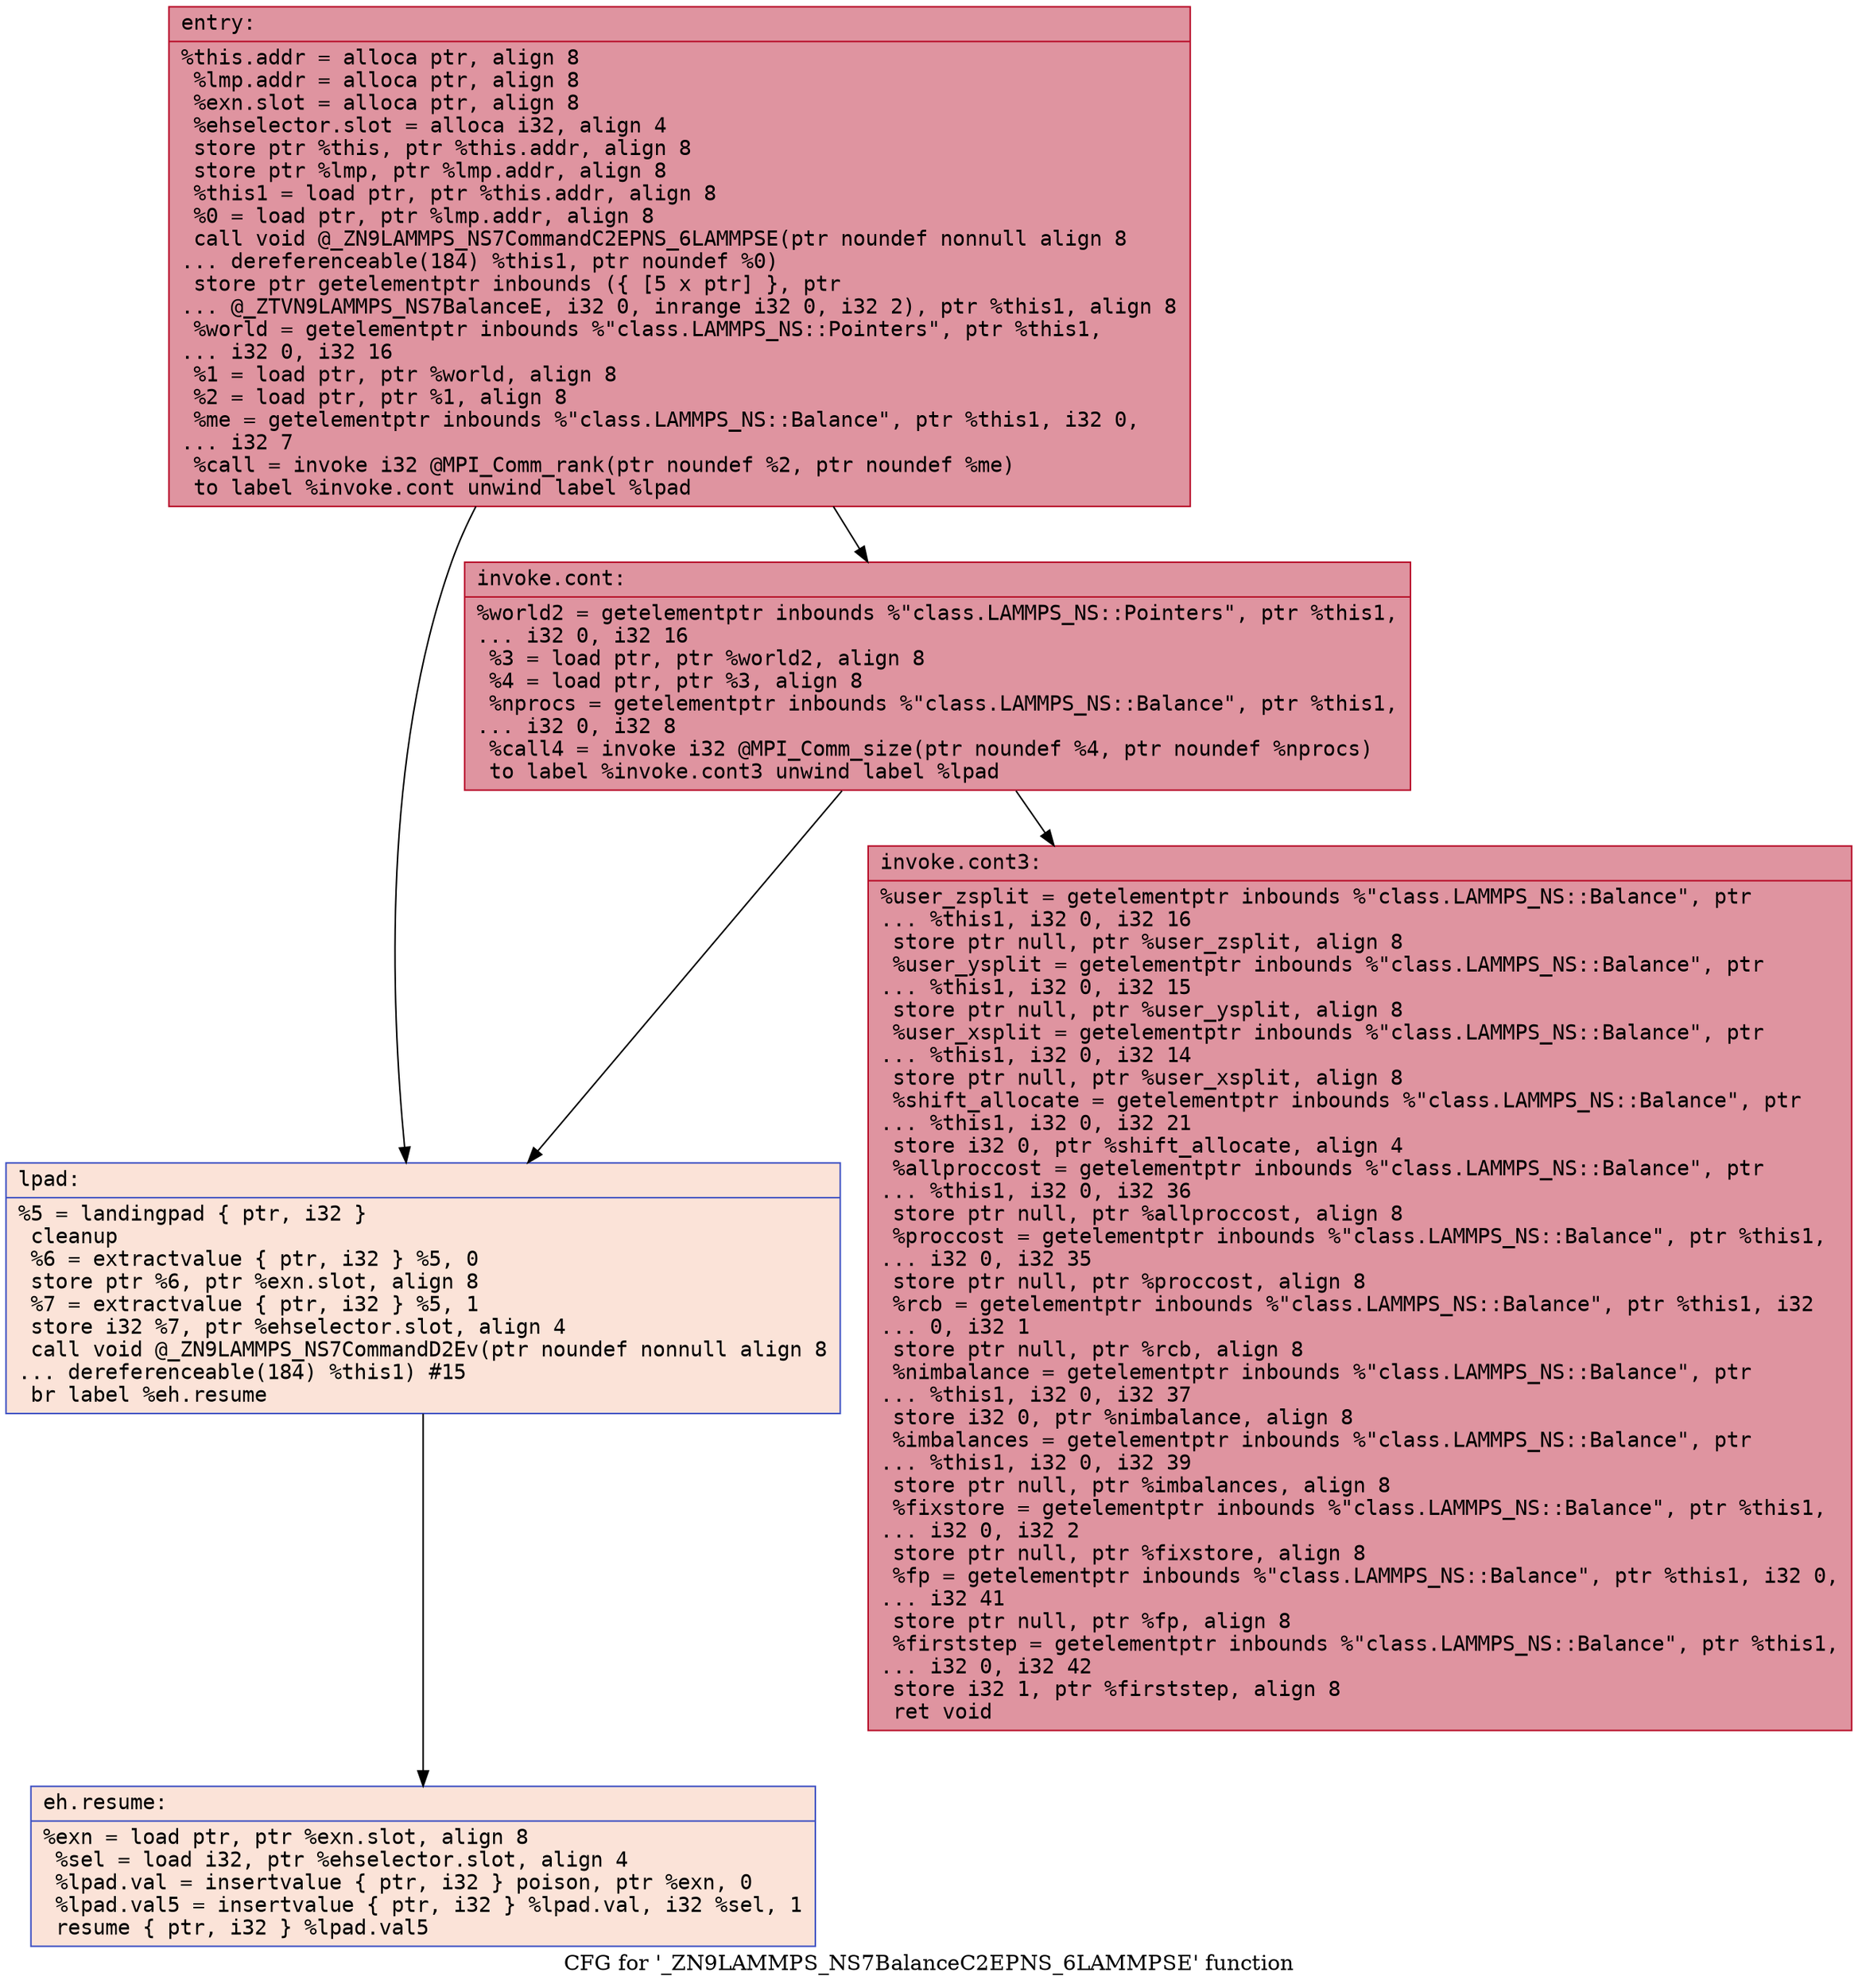 digraph "CFG for '_ZN9LAMMPS_NS7BalanceC2EPNS_6LAMMPSE' function" {
	label="CFG for '_ZN9LAMMPS_NS7BalanceC2EPNS_6LAMMPSE' function";

	Node0x560a894d4480 [shape=record,color="#b70d28ff", style=filled, fillcolor="#b70d2870" fontname="Courier",label="{entry:\l|  %this.addr = alloca ptr, align 8\l  %lmp.addr = alloca ptr, align 8\l  %exn.slot = alloca ptr, align 8\l  %ehselector.slot = alloca i32, align 4\l  store ptr %this, ptr %this.addr, align 8\l  store ptr %lmp, ptr %lmp.addr, align 8\l  %this1 = load ptr, ptr %this.addr, align 8\l  %0 = load ptr, ptr %lmp.addr, align 8\l  call void @_ZN9LAMMPS_NS7CommandC2EPNS_6LAMMPSE(ptr noundef nonnull align 8\l... dereferenceable(184) %this1, ptr noundef %0)\l  store ptr getelementptr inbounds (\{ [5 x ptr] \}, ptr\l... @_ZTVN9LAMMPS_NS7BalanceE, i32 0, inrange i32 0, i32 2), ptr %this1, align 8\l  %world = getelementptr inbounds %\"class.LAMMPS_NS::Pointers\", ptr %this1,\l... i32 0, i32 16\l  %1 = load ptr, ptr %world, align 8\l  %2 = load ptr, ptr %1, align 8\l  %me = getelementptr inbounds %\"class.LAMMPS_NS::Balance\", ptr %this1, i32 0,\l... i32 7\l  %call = invoke i32 @MPI_Comm_rank(ptr noundef %2, ptr noundef %me)\l          to label %invoke.cont unwind label %lpad\l}"];
	Node0x560a894d4480 -> Node0x560a894d5340[tooltip="entry -> invoke.cont\nProbability 100.00%" ];
	Node0x560a894d4480 -> Node0x560a894d5420[tooltip="entry -> lpad\nProbability 0.00%" ];
	Node0x560a894d5340 [shape=record,color="#b70d28ff", style=filled, fillcolor="#b70d2870" fontname="Courier",label="{invoke.cont:\l|  %world2 = getelementptr inbounds %\"class.LAMMPS_NS::Pointers\", ptr %this1,\l... i32 0, i32 16\l  %3 = load ptr, ptr %world2, align 8\l  %4 = load ptr, ptr %3, align 8\l  %nprocs = getelementptr inbounds %\"class.LAMMPS_NS::Balance\", ptr %this1,\l... i32 0, i32 8\l  %call4 = invoke i32 @MPI_Comm_size(ptr noundef %4, ptr noundef %nprocs)\l          to label %invoke.cont3 unwind label %lpad\l}"];
	Node0x560a894d5340 -> Node0x560a894d5bd0[tooltip="invoke.cont -> invoke.cont3\nProbability 100.00%" ];
	Node0x560a894d5340 -> Node0x560a894d5420[tooltip="invoke.cont -> lpad\nProbability 0.00%" ];
	Node0x560a894d5bd0 [shape=record,color="#b70d28ff", style=filled, fillcolor="#b70d2870" fontname="Courier",label="{invoke.cont3:\l|  %user_zsplit = getelementptr inbounds %\"class.LAMMPS_NS::Balance\", ptr\l... %this1, i32 0, i32 16\l  store ptr null, ptr %user_zsplit, align 8\l  %user_ysplit = getelementptr inbounds %\"class.LAMMPS_NS::Balance\", ptr\l... %this1, i32 0, i32 15\l  store ptr null, ptr %user_ysplit, align 8\l  %user_xsplit = getelementptr inbounds %\"class.LAMMPS_NS::Balance\", ptr\l... %this1, i32 0, i32 14\l  store ptr null, ptr %user_xsplit, align 8\l  %shift_allocate = getelementptr inbounds %\"class.LAMMPS_NS::Balance\", ptr\l... %this1, i32 0, i32 21\l  store i32 0, ptr %shift_allocate, align 4\l  %allproccost = getelementptr inbounds %\"class.LAMMPS_NS::Balance\", ptr\l... %this1, i32 0, i32 36\l  store ptr null, ptr %allproccost, align 8\l  %proccost = getelementptr inbounds %\"class.LAMMPS_NS::Balance\", ptr %this1,\l... i32 0, i32 35\l  store ptr null, ptr %proccost, align 8\l  %rcb = getelementptr inbounds %\"class.LAMMPS_NS::Balance\", ptr %this1, i32\l... 0, i32 1\l  store ptr null, ptr %rcb, align 8\l  %nimbalance = getelementptr inbounds %\"class.LAMMPS_NS::Balance\", ptr\l... %this1, i32 0, i32 37\l  store i32 0, ptr %nimbalance, align 8\l  %imbalances = getelementptr inbounds %\"class.LAMMPS_NS::Balance\", ptr\l... %this1, i32 0, i32 39\l  store ptr null, ptr %imbalances, align 8\l  %fixstore = getelementptr inbounds %\"class.LAMMPS_NS::Balance\", ptr %this1,\l... i32 0, i32 2\l  store ptr null, ptr %fixstore, align 8\l  %fp = getelementptr inbounds %\"class.LAMMPS_NS::Balance\", ptr %this1, i32 0,\l... i32 41\l  store ptr null, ptr %fp, align 8\l  %firststep = getelementptr inbounds %\"class.LAMMPS_NS::Balance\", ptr %this1,\l... i32 0, i32 42\l  store i32 1, ptr %firststep, align 8\l  ret void\l}"];
	Node0x560a894d5420 [shape=record,color="#3d50c3ff", style=filled, fillcolor="#f6bfa670" fontname="Courier",label="{lpad:\l|  %5 = landingpad \{ ptr, i32 \}\l          cleanup\l  %6 = extractvalue \{ ptr, i32 \} %5, 0\l  store ptr %6, ptr %exn.slot, align 8\l  %7 = extractvalue \{ ptr, i32 \} %5, 1\l  store i32 %7, ptr %ehselector.slot, align 4\l  call void @_ZN9LAMMPS_NS7CommandD2Ev(ptr noundef nonnull align 8\l... dereferenceable(184) %this1) #15\l  br label %eh.resume\l}"];
	Node0x560a894d5420 -> Node0x560a894d80e0[tooltip="lpad -> eh.resume\nProbability 100.00%" ];
	Node0x560a894d80e0 [shape=record,color="#3d50c3ff", style=filled, fillcolor="#f6bfa670" fontname="Courier",label="{eh.resume:\l|  %exn = load ptr, ptr %exn.slot, align 8\l  %sel = load i32, ptr %ehselector.slot, align 4\l  %lpad.val = insertvalue \{ ptr, i32 \} poison, ptr %exn, 0\l  %lpad.val5 = insertvalue \{ ptr, i32 \} %lpad.val, i32 %sel, 1\l  resume \{ ptr, i32 \} %lpad.val5\l}"];
}
